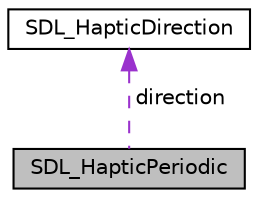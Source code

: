digraph "SDL_HapticPeriodic"
{
  edge [fontname="Helvetica",fontsize="10",labelfontname="Helvetica",labelfontsize="10"];
  node [fontname="Helvetica",fontsize="10",shape=record];
  Node1 [label="SDL_HapticPeriodic",height=0.2,width=0.4,color="black", fillcolor="grey75", style="filled", fontcolor="black"];
  Node2 -> Node1 [dir="back",color="darkorchid3",fontsize="10",style="dashed",label=" direction" ];
  Node2 [label="SDL_HapticDirection",height=0.2,width=0.4,color="black", fillcolor="white", style="filled",URL="$struct_s_d_l___haptic_direction.html",tooltip="Structure that represents a haptic direction. "];
}
